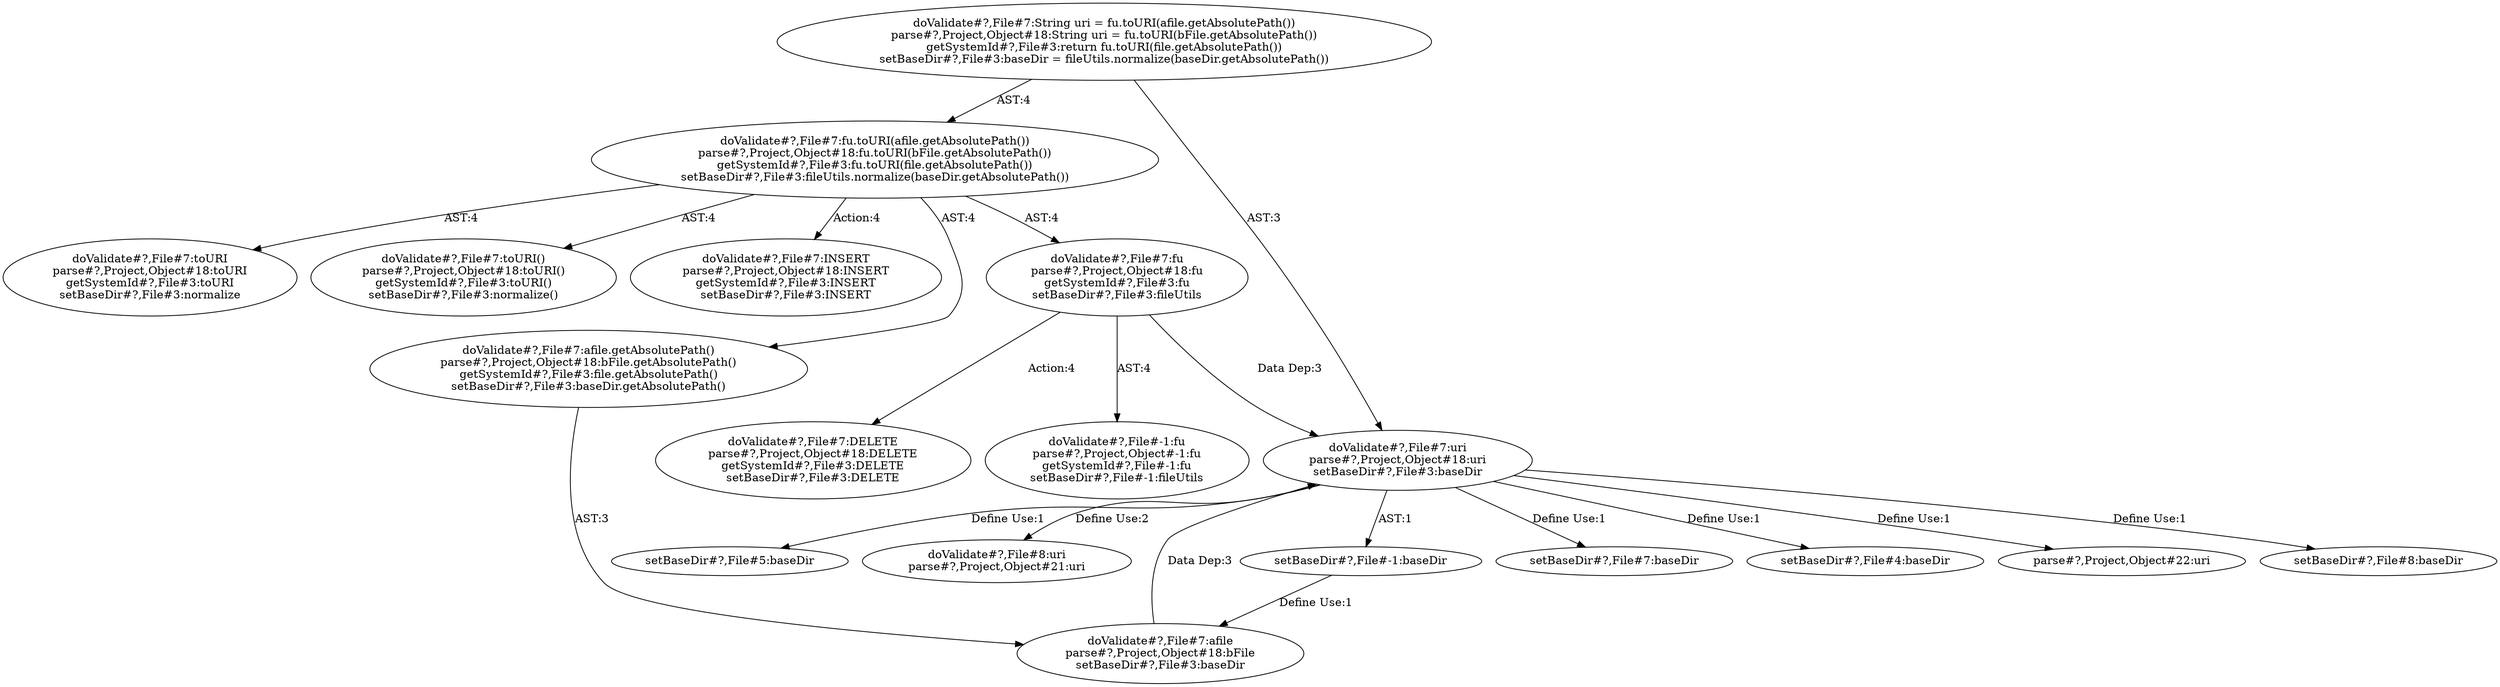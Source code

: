 digraph "Pattern" {
0 [label="doValidate#?,File#7:DELETE
parse#?,Project,Object#18:DELETE
getSystemId#?,File#3:DELETE
setBaseDir#?,File#3:DELETE" shape=ellipse]
1 [label="doValidate#?,File#7:fu
parse#?,Project,Object#18:fu
getSystemId#?,File#3:fu
setBaseDir#?,File#3:fileUtils" shape=ellipse]
2 [label="doValidate#?,File#7:fu.toURI(afile.getAbsolutePath())
parse#?,Project,Object#18:fu.toURI(bFile.getAbsolutePath())
getSystemId#?,File#3:fu.toURI(file.getAbsolutePath())
setBaseDir#?,File#3:fileUtils.normalize(baseDir.getAbsolutePath())" shape=ellipse]
3 [label="doValidate#?,File#7:String uri = fu.toURI(afile.getAbsolutePath())
parse#?,Project,Object#18:String uri = fu.toURI(bFile.getAbsolutePath())
getSystemId#?,File#3:return fu.toURI(file.getAbsolutePath())
setBaseDir#?,File#3:baseDir = fileUtils.normalize(baseDir.getAbsolutePath())" shape=ellipse]
4 [label="doValidate#?,File#7:toURI
parse#?,Project,Object#18:toURI
getSystemId#?,File#3:toURI
setBaseDir#?,File#3:normalize" shape=ellipse]
5 [label="doValidate#?,File#7:toURI()
parse#?,Project,Object#18:toURI()
getSystemId#?,File#3:toURI()
setBaseDir#?,File#3:normalize()" shape=ellipse]
6 [label="doValidate#?,File#7:afile.getAbsolutePath()
parse#?,Project,Object#18:bFile.getAbsolutePath()
getSystemId#?,File#3:file.getAbsolutePath()
setBaseDir#?,File#3:baseDir.getAbsolutePath()" shape=ellipse]
7 [label="doValidate#?,File#7:INSERT
parse#?,Project,Object#18:INSERT
getSystemId#?,File#3:INSERT
setBaseDir#?,File#3:INSERT" shape=ellipse]
8 [label="doValidate#?,File#-1:fu
parse#?,Project,Object#-1:fu
getSystemId#?,File#-1:fu
setBaseDir#?,File#-1:fileUtils" shape=ellipse]
9 [label="doValidate#?,File#7:uri
parse#?,Project,Object#18:uri
setBaseDir#?,File#3:baseDir" shape=ellipse]
10 [label="doValidate#?,File#7:afile
parse#?,Project,Object#18:bFile
setBaseDir#?,File#3:baseDir" shape=ellipse]
11 [label="doValidate#?,File#8:uri
parse#?,Project,Object#21:uri" shape=ellipse]
12 [label="parse#?,Project,Object#22:uri" shape=ellipse]
13 [label="setBaseDir#?,File#8:baseDir" shape=ellipse]
14 [label="setBaseDir#?,File#5:baseDir" shape=ellipse]
15 [label="setBaseDir#?,File#-1:baseDir" shape=ellipse]
16 [label="setBaseDir#?,File#7:baseDir" shape=ellipse]
17 [label="setBaseDir#?,File#4:baseDir" shape=ellipse]
1 -> 0 [label="Action:4"];
1 -> 8 [label="AST:4"];
1 -> 9 [label="Data Dep:3"];
2 -> 1 [label="AST:4"];
2 -> 4 [label="AST:4"];
2 -> 5 [label="AST:4"];
2 -> 6 [label="AST:4"];
2 -> 7 [label="Action:4"];
3 -> 2 [label="AST:4"];
3 -> 9 [label="AST:3"];
6 -> 10 [label="AST:3"];
9 -> 11 [label="Define Use:2"];
9 -> 12 [label="Define Use:1"];
9 -> 13 [label="Define Use:1"];
9 -> 14 [label="Define Use:1"];
9 -> 15 [label="AST:1"];
9 -> 16 [label="Define Use:1"];
9 -> 17 [label="Define Use:1"];
10 -> 9 [label="Data Dep:3"];
15 -> 10 [label="Define Use:1"];
}
